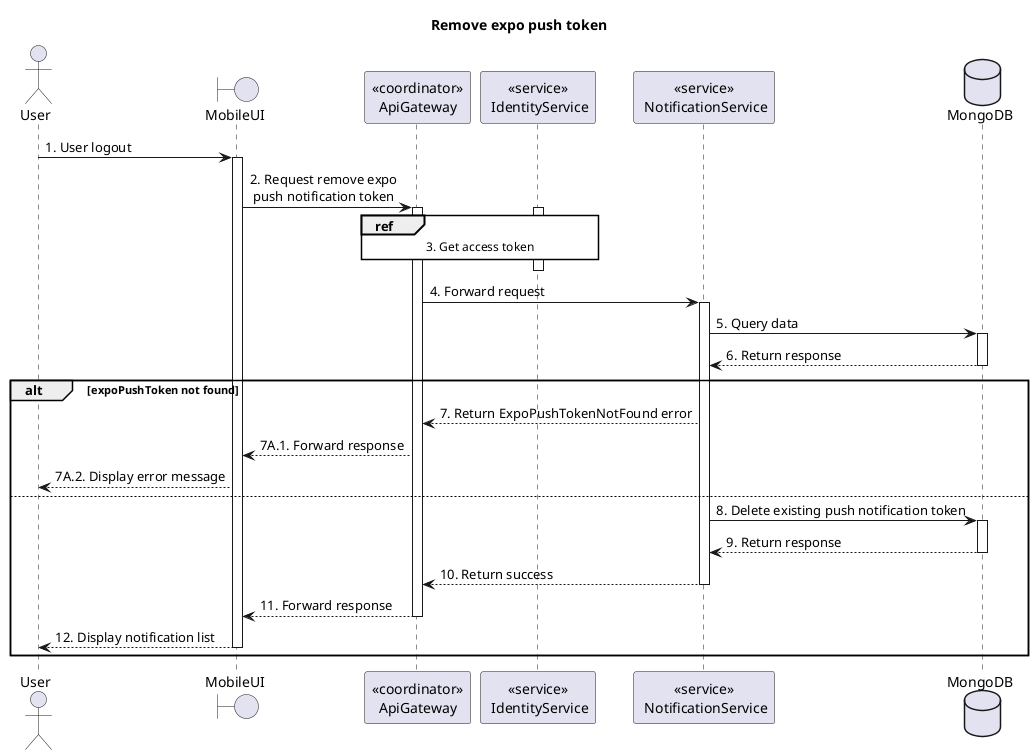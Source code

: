 @startuml Sequence
title "Remove expo push token"

' Style section
<style>
  sequenceDiagram {
    reference {
      BackGroundColor white
    }
}
</style>

actor User
boundary MobileUI
participant "<<coordinator>>\nApiGateway" as ApiGateway
participant "<<service>>\n IdentityService" as IdentityService
participant "<<service>>\n NotificationService" as NotificationService
database MongoDB

User -> MobileUI ++: 1. User logout
MobileUI -> ApiGateway ++: 2. Request remove expo \n push notification token

activate IdentityService
ref over ApiGateway, IdentityService: 3. Get access token
ApiGateway -[hidden]-> IdentityService
deactivate IdentityService

ApiGateway -> NotificationService ++: 4. Forward request

NotificationService -> MongoDB++: 5. Query data
NotificationService <-- MongoDB--: 6. Return response

alt expoPushToken not found
  ApiGateway <-- NotificationService: 7. Return ExpoPushTokenNotFound error
  MobileUI <-- ApiGateway: 7A.1. Forward response
  User <-- MobileUI: 7A.2. Display error message
else
  NotificationService -> MongoDB++: 8. Delete existing push notification token
  NotificationService <-- MongoDB--: 9. Return response
  ApiGateway <-- NotificationService--: 10. Return success
  MobileUI <-- ApiGateway--: 11. Forward response
  User <-- MobileUI--: 12. Display notification list
end

@enduml